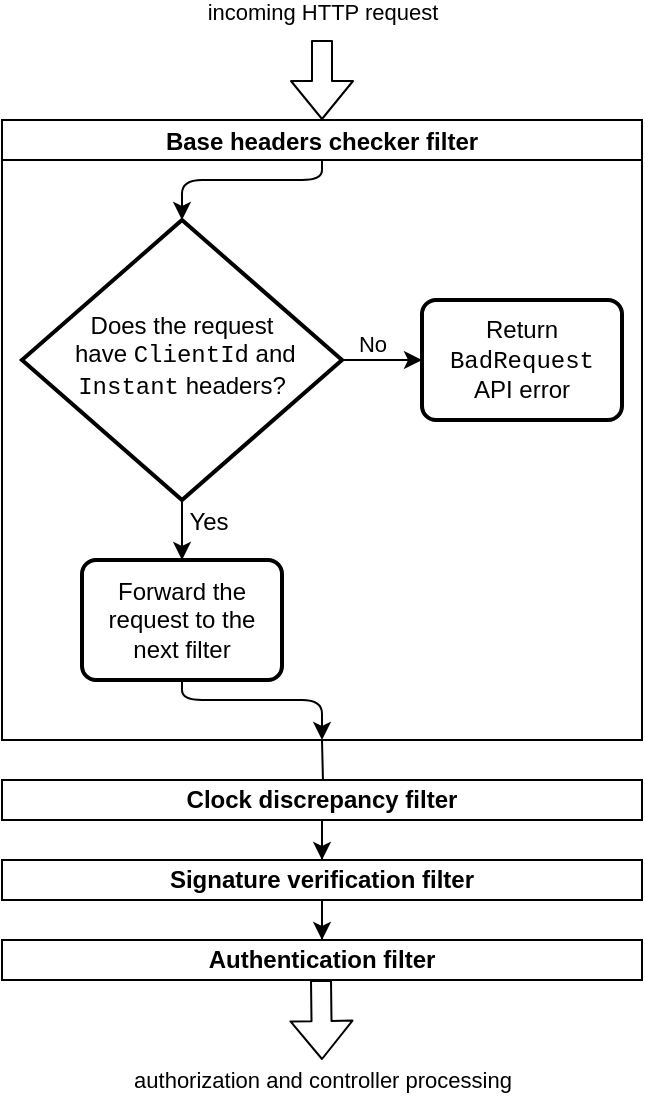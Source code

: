 <mxfile version="13.1.3">
    <diagram id="Sttl8mKHboSlKdve3zSI" name="Page-1">
        <mxGraphModel dx="625" dy="579" grid="1" gridSize="10" guides="1" tooltips="1" connect="1" arrows="1" fold="1" page="1" pageScale="1" pageWidth="827" pageHeight="1169" math="0" shadow="0">
            <root>
                <mxCell id="0"/>
                <mxCell id="1" parent="0"/>
                <mxCell id="22" value="" style="edgeStyle=orthogonalEdgeStyle;rounded=0;orthogonalLoop=1;jettySize=auto;html=1;" parent="1" target="21" edge="1">
                    <mxGeometry relative="1" as="geometry">
                        <mxPoint x="200" y="430" as="sourcePoint"/>
                    </mxGeometry>
                </mxCell>
                <mxCell id="24" value="" style="edgeStyle=orthogonalEdgeStyle;rounded=0;orthogonalLoop=1;jettySize=auto;html=1;" parent="1" source="21" target="23" edge="1">
                    <mxGeometry relative="1" as="geometry"/>
                </mxCell>
                <mxCell id="21" value="&lt;b&gt;Clock discrepancy filter&lt;/b&gt;" style="rounded=0;whiteSpace=wrap;html=1;" parent="1" vertex="1">
                    <mxGeometry x="40" y="450" width="320" height="20" as="geometry"/>
                </mxCell>
                <mxCell id="26" value="" style="edgeStyle=orthogonalEdgeStyle;rounded=0;orthogonalLoop=1;jettySize=auto;html=1;" parent="1" source="23" target="25" edge="1">
                    <mxGeometry relative="1" as="geometry"/>
                </mxCell>
                <mxCell id="23" value="&lt;b&gt;Signature verification filter&lt;/b&gt;" style="rounded=0;whiteSpace=wrap;html=1;" parent="1" vertex="1">
                    <mxGeometry x="40" y="490" width="320" height="20" as="geometry"/>
                </mxCell>
                <mxCell id="25" value="&lt;b&gt;Authentication filter&lt;/b&gt;" style="rounded=0;whiteSpace=wrap;html=1;" parent="1" vertex="1">
                    <mxGeometry x="40" y="530" width="320" height="20" as="geometry"/>
                </mxCell>
                <mxCell id="18" value="" style="shape=flexArrow;endArrow=classic;html=1;entryX=0.5;entryY=0;entryDx=0;entryDy=0;" parent="1" edge="1">
                    <mxGeometry width="50" height="50" relative="1" as="geometry">
                        <mxPoint x="200" y="80" as="sourcePoint"/>
                        <mxPoint x="200" y="120" as="targetPoint"/>
                    </mxGeometry>
                </mxCell>
                <mxCell id="19" value="incoming HTTP request" style="edgeLabel;html=1;align=center;verticalAlign=middle;resizable=0;points=[];" parent="18" vertex="1" connectable="0">
                    <mxGeometry x="-0.6" y="1" relative="1" as="geometry">
                        <mxPoint x="-1" y="-22" as="offset"/>
                    </mxGeometry>
                </mxCell>
                <mxCell id="39" value="" style="shape=flexArrow;endArrow=classic;html=1;" parent="1" edge="1">
                    <mxGeometry width="50" height="50" relative="1" as="geometry">
                        <mxPoint x="199.5" y="550" as="sourcePoint"/>
                        <mxPoint x="200" y="590" as="targetPoint"/>
                    </mxGeometry>
                </mxCell>
                <mxCell id="40" value="authorization and controller processing" style="edgeLabel;html=1;align=center;verticalAlign=middle;resizable=0;points=[];" parent="39" vertex="1" connectable="0">
                    <mxGeometry x="-0.6" y="1" relative="1" as="geometry">
                        <mxPoint x="-0.6" y="42.01" as="offset"/>
                    </mxGeometry>
                </mxCell>
                <mxCell id="41" value="Base headers checker filter" style="swimlane;startSize=20;" parent="1" vertex="1">
                    <mxGeometry x="40" y="120" width="320" height="310" as="geometry"/>
                </mxCell>
                <mxCell id="52" style="edgeStyle=orthogonalEdgeStyle;rounded=1;orthogonalLoop=1;jettySize=auto;html=1;exitX=1;exitY=0.5;exitDx=0;exitDy=0;exitPerimeter=0;entryX=0;entryY=0.5;entryDx=0;entryDy=0;" parent="41" source="42" target="44" edge="1">
                    <mxGeometry relative="1" as="geometry"/>
                </mxCell>
                <mxCell id="54" value="No" style="edgeLabel;html=1;align=center;verticalAlign=middle;resizable=0;points=[];" parent="52" vertex="1" connectable="0">
                    <mxGeometry x="-0.05" y="-2" relative="1" as="geometry">
                        <mxPoint x="-4" y="-10" as="offset"/>
                    </mxGeometry>
                </mxCell>
                <mxCell id="53" value="" style="edgeStyle=orthogonalEdgeStyle;rounded=1;orthogonalLoop=1;jettySize=auto;html=1;exitX=0.5;exitY=1;exitDx=0;exitDy=0;exitPerimeter=0;entryX=0.5;entryY=0;entryDx=0;entryDy=0;" parent="41" edge="1">
                    <mxGeometry x="-1" y="60" relative="1" as="geometry">
                        <mxPoint x="90" y="190" as="sourcePoint"/>
                        <mxPoint x="90" y="220" as="targetPoint"/>
                        <mxPoint as="offset"/>
                    </mxGeometry>
                </mxCell>
                <mxCell id="42" value="&lt;font style=&quot;font-size: 12px&quot;&gt;Does the request&lt;br&gt;&amp;nbsp;have &lt;font face=&quot;Courier New&quot; style=&quot;font-size: 12px&quot;&gt;ClientId&lt;/font&gt; and &lt;font face=&quot;Courier New&quot; style=&quot;font-size: 12px&quot;&gt;Instant&lt;/font&gt;&amp;nbsp;headers?&lt;/font&gt;" style="strokeWidth=2;html=1;shape=mxgraph.flowchart.decision;whiteSpace=wrap;spacingBottom=4;" parent="41" vertex="1">
                    <mxGeometry x="10" y="50" width="160" height="140" as="geometry"/>
                </mxCell>
                <mxCell id="43" value="" style="endArrow=classic;html=1;entryX=0.5;entryY=0;entryDx=0;entryDy=0;entryPerimeter=0;" parent="41" target="42" edge="1">
                    <mxGeometry width="50" height="50" relative="1" as="geometry">
                        <mxPoint x="160" y="20" as="sourcePoint"/>
                        <mxPoint x="520" y="20" as="targetPoint"/>
                        <Array as="points">
                            <mxPoint x="160" y="30"/>
                            <mxPoint x="90" y="30"/>
                        </Array>
                    </mxGeometry>
                </mxCell>
                <mxCell id="44" value="Return &lt;font face=&quot;Courier New&quot;&gt;BadRequest&lt;/font&gt;&lt;br&gt;API error" style="rounded=1;whiteSpace=wrap;html=1;absoluteArcSize=1;arcSize=14;strokeWidth=2;" parent="41" vertex="1">
                    <mxGeometry x="210" y="90" width="100" height="60" as="geometry"/>
                </mxCell>
                <mxCell id="48" style="edgeStyle=orthogonalEdgeStyle;rounded=1;orthogonalLoop=1;jettySize=auto;html=1;exitX=0.5;exitY=1;exitDx=0;exitDy=0;entryX=0.5;entryY=1;entryDx=0;entryDy=0;" parent="41" source="47" target="41" edge="1">
                    <mxGeometry relative="1" as="geometry">
                        <Array as="points">
                            <mxPoint x="90" y="290"/>
                            <mxPoint x="160" y="290"/>
                        </Array>
                    </mxGeometry>
                </mxCell>
                <mxCell id="47" value="Forward the request to the next filter" style="rounded=1;whiteSpace=wrap;html=1;absoluteArcSize=1;arcSize=14;strokeWidth=2;" parent="41" vertex="1">
                    <mxGeometry x="40" y="220" width="100" height="60" as="geometry"/>
                </mxCell>
                <mxCell id="55" value="Yes" style="text;html=1;align=center;verticalAlign=middle;resizable=0;points=[];autosize=1;" parent="41" vertex="1">
                    <mxGeometry x="83" y="191" width="40" height="20" as="geometry"/>
                </mxCell>
            </root>
        </mxGraphModel>
    </diagram>
</mxfile>
